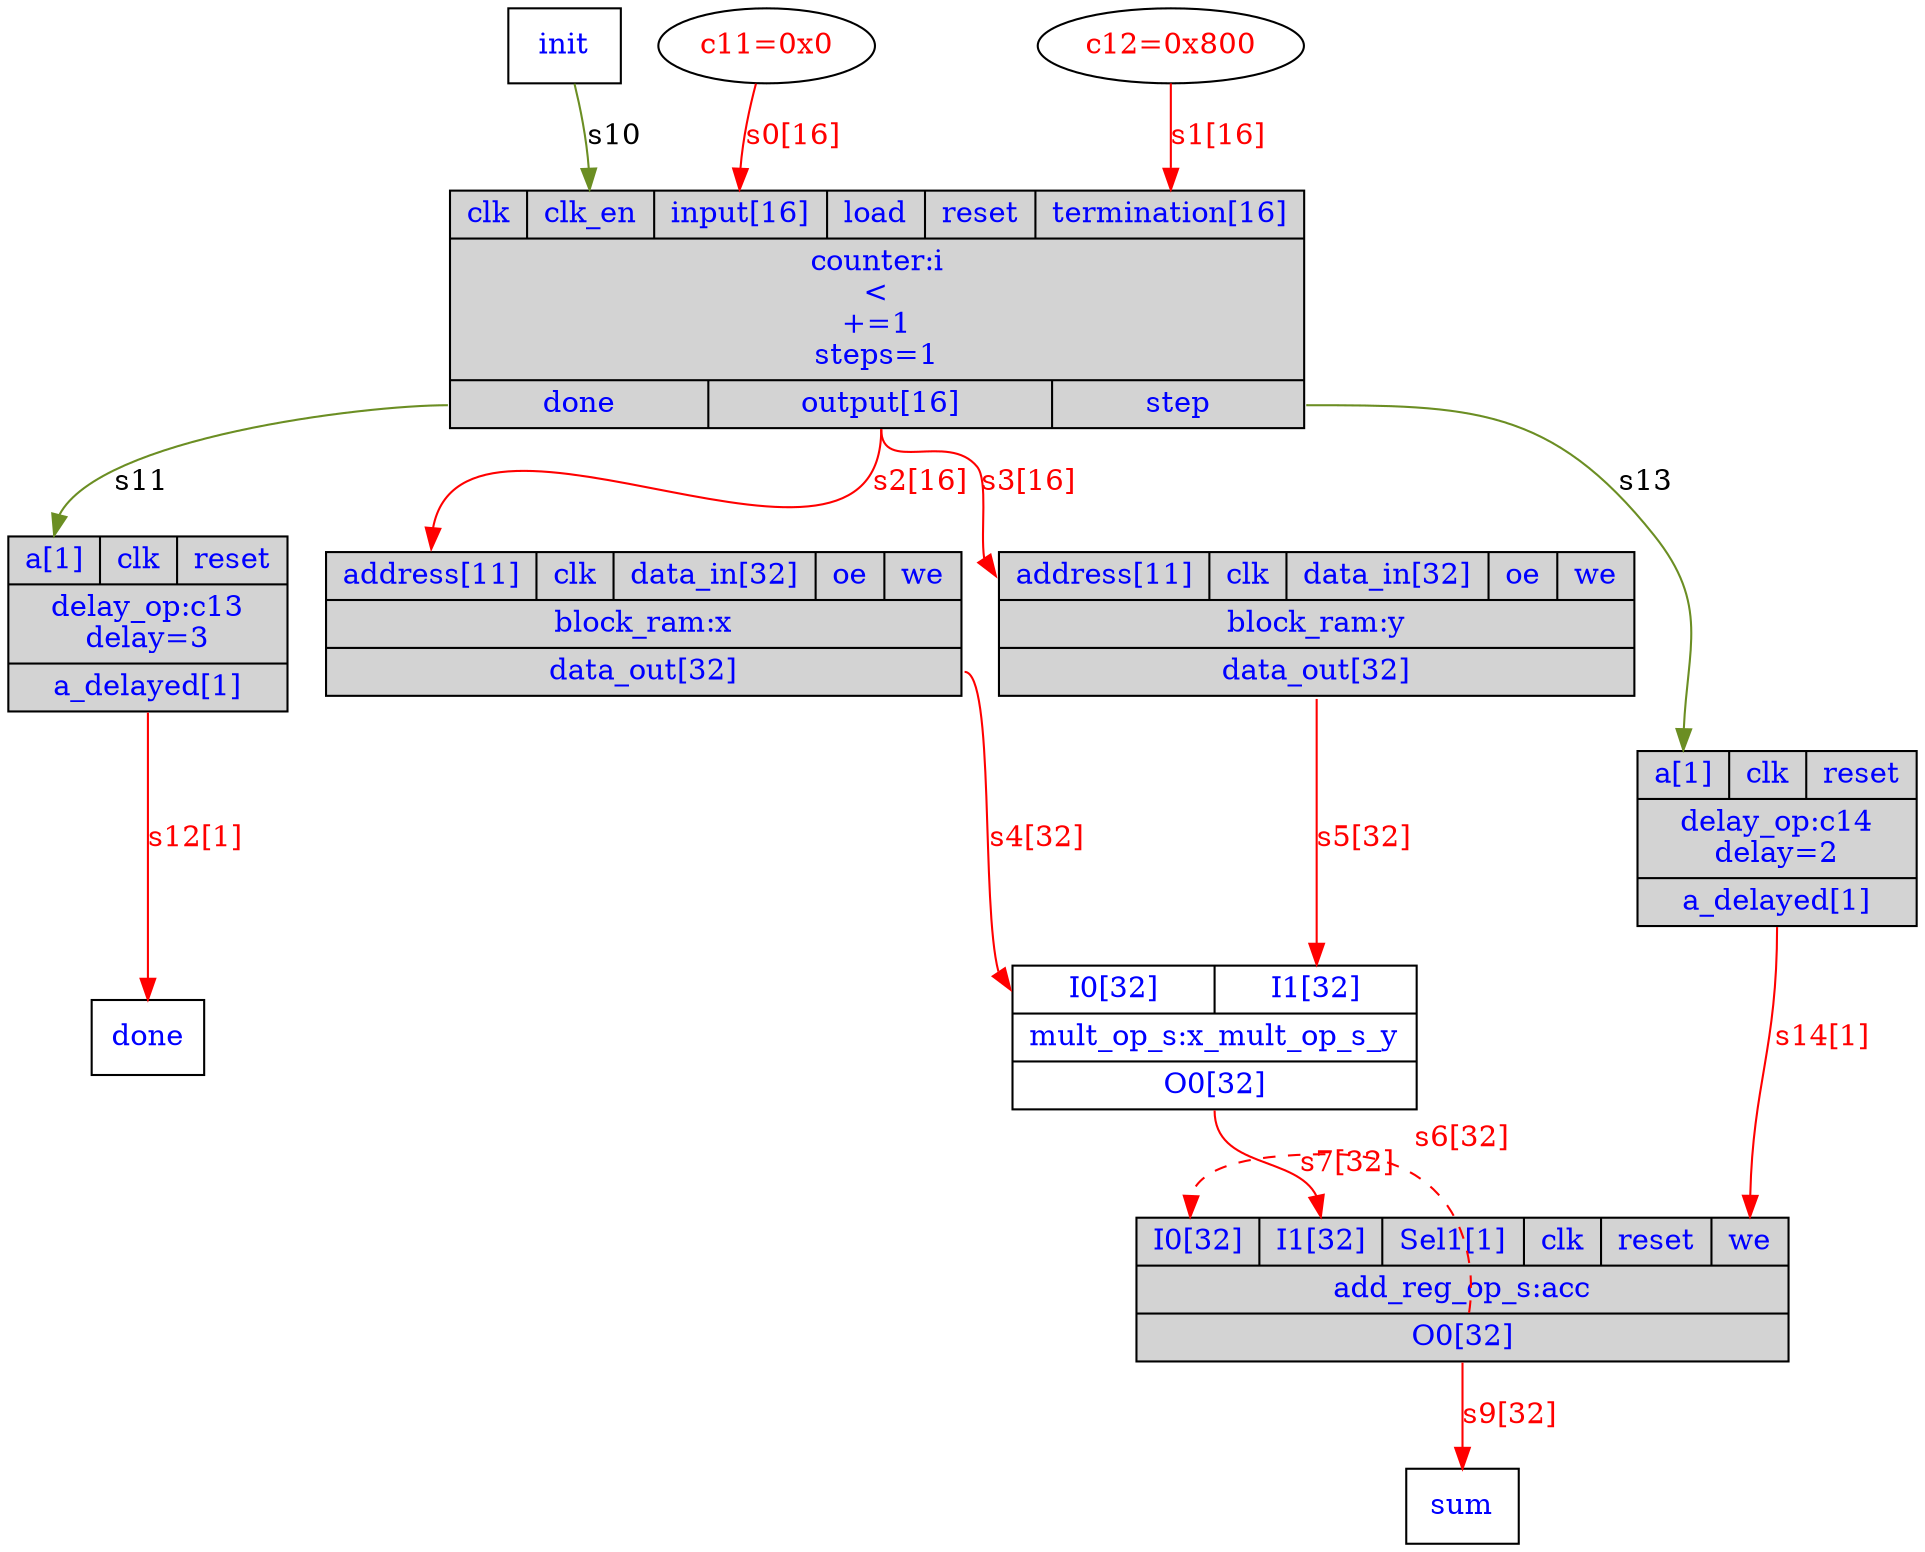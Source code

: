 digraph dotprod {
	// Components (Nodes)
	"c14" [shape=record, fontcolor=blue, style="filled", fillcolor="lightgray", label="{{<a>a[1]|<clk>clk|<reset>reset}|delay_op:c14\ndelay=2|{<a_delayed>a_delayed[1]}}"];
	"done" [shape=msquare fontcolor=blue label="done"];
	"c13" [shape=record, fontcolor=blue, style="filled", fillcolor="lightgray", label="{{<a>a[1]|<clk>clk|<reset>reset}|delay_op:c13\ndelay=3|{<a_delayed>a_delayed[1]}}"];
	"c12" [fontcolor=red label="c12=0x800"];
	"c11" [fontcolor=red label="c11=0x0"];
	"x_mult_op_s_y" [shape=record, fontcolor=blue, label="{{<I0>I0[32]|<I1>I1[32]}|mult_op_s:x_mult_op_s_y|{<O0>O0[32]}}"];
	"acc" [shape=record, fontcolor=blue, style="filled", fillcolor="lightgray", label="{{<I0>I0[32]|<I1>I1[32]|<Sel1>Sel1[1]|<clk>clk|<reset>reset|<we>we}|add_reg_op_s:acc|{<O0>O0[32]}}"];
	"x" [shape=record, fontcolor=blue, style="filled", fillcolor="lightgray", label="{{<address>address[11]|<clk>clk|<data_in>data_in[32]|<oe>oe|<we>we}|block_ram:x|{<data_out>data_out[32]}}"];
	"sum" [shape=msquare fontcolor=blue label="sum"];
	"y" [shape=record, fontcolor=blue, style="filled", fillcolor="lightgray", label="{{<address>address[11]|<clk>clk|<data_in>data_in[32]|<oe>oe|<we>we}|block_ram:y|{<data_out>data_out[32]}}"];
	"i" [shape=record, fontcolor=blue, style="filled", fillcolor="lightgray", label="{{<clk>clk|<clk_en>clk_en|<input>input[16]|<load>load|<reset>reset|<termination>termination[16]}|counter:i\n\<\n+=1\nsteps=1|{<done>done|<output>output[16]|<step>step}}"];
	"init" [shape=msquare fontcolor=blue label="init"];

	// Signals (Edges)
	"c11" -> "i":input [label="s0[16]" color=red fontcolor=red];
	"i":step -> "c14":a [label="s13" color=olivedrab];
	"i":done -> "c13":a [label="s11" color=olivedrab];
	"c14":a_delayed -> "acc":we [label="s14[1]" color=red fontcolor=red];
	"init" -> "i":clk_en [label="s10" color=olivedrab];
	"c13":a_delayed -> "done" [label="s12[1]" color=red fontcolor=red];
	"x_mult_op_s_y":O0 -> "acc":I1 [label="s7[32]" color=red fontcolor=red];
	"acc":O0 -> "sum" [label="s9[32]" color=red fontcolor=red];
	"y":data_out -> "x_mult_op_s_y":I1 [label="s5[32]" color=red fontcolor=red];
	"i":output -> "y":address [label="s3[16]" color=red fontcolor=red];
	"c12" -> "i":termination [label="s1[16]" color=red fontcolor=red];
	"acc":O0 -> "acc":I0 [label="s6[32]" color=red fontcolor=red style=dashed];
	"x":data_out -> "x_mult_op_s_y":I0 [label="s4[32]" color=red fontcolor=red];
	"i":output -> "x":address [label="s2[16]" color=red fontcolor=red];
}